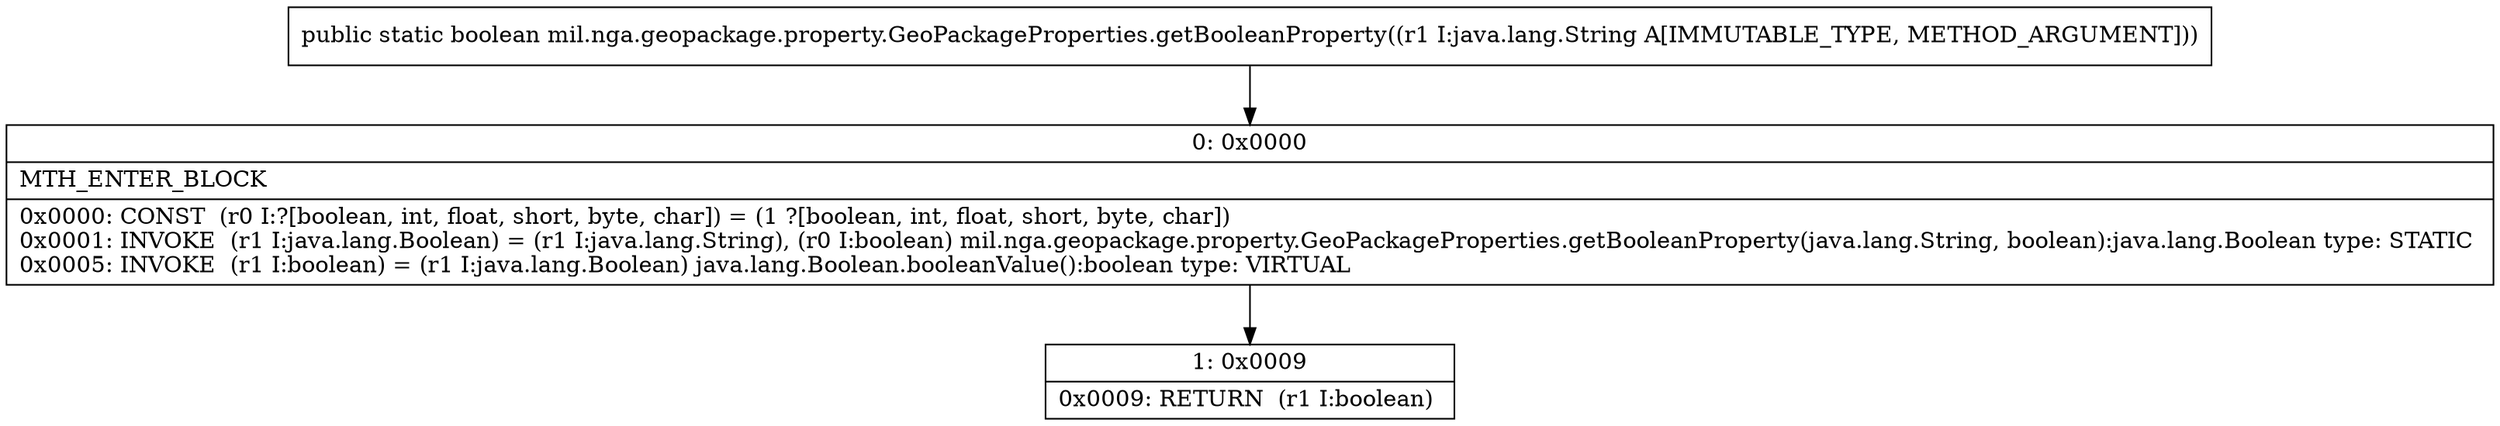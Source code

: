 digraph "CFG formil.nga.geopackage.property.GeoPackageProperties.getBooleanProperty(Ljava\/lang\/String;)Z" {
Node_0 [shape=record,label="{0\:\ 0x0000|MTH_ENTER_BLOCK\l|0x0000: CONST  (r0 I:?[boolean, int, float, short, byte, char]) = (1 ?[boolean, int, float, short, byte, char]) \l0x0001: INVOKE  (r1 I:java.lang.Boolean) = (r1 I:java.lang.String), (r0 I:boolean) mil.nga.geopackage.property.GeoPackageProperties.getBooleanProperty(java.lang.String, boolean):java.lang.Boolean type: STATIC \l0x0005: INVOKE  (r1 I:boolean) = (r1 I:java.lang.Boolean) java.lang.Boolean.booleanValue():boolean type: VIRTUAL \l}"];
Node_1 [shape=record,label="{1\:\ 0x0009|0x0009: RETURN  (r1 I:boolean) \l}"];
MethodNode[shape=record,label="{public static boolean mil.nga.geopackage.property.GeoPackageProperties.getBooleanProperty((r1 I:java.lang.String A[IMMUTABLE_TYPE, METHOD_ARGUMENT])) }"];
MethodNode -> Node_0;
Node_0 -> Node_1;
}

